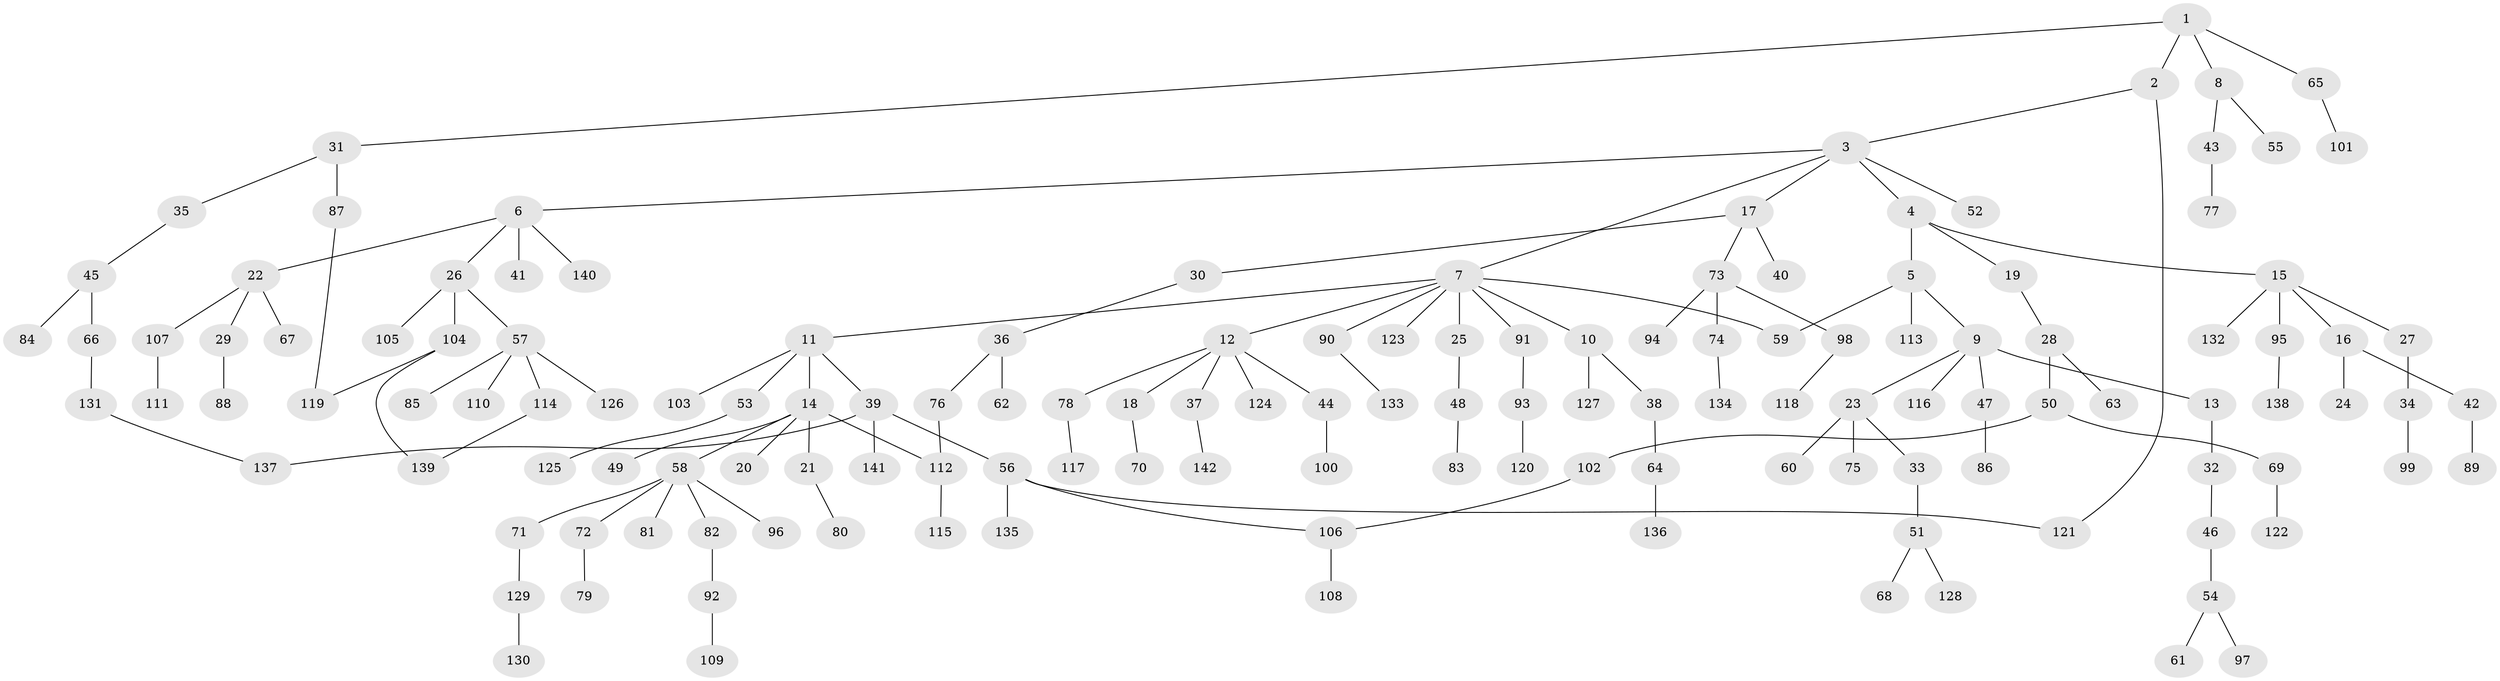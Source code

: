 // Generated by graph-tools (version 1.1) at 2025/25/03/09/25 03:25:29]
// undirected, 142 vertices, 148 edges
graph export_dot {
graph [start="1"]
  node [color=gray90,style=filled];
  1;
  2;
  3;
  4;
  5;
  6;
  7;
  8;
  9;
  10;
  11;
  12;
  13;
  14;
  15;
  16;
  17;
  18;
  19;
  20;
  21;
  22;
  23;
  24;
  25;
  26;
  27;
  28;
  29;
  30;
  31;
  32;
  33;
  34;
  35;
  36;
  37;
  38;
  39;
  40;
  41;
  42;
  43;
  44;
  45;
  46;
  47;
  48;
  49;
  50;
  51;
  52;
  53;
  54;
  55;
  56;
  57;
  58;
  59;
  60;
  61;
  62;
  63;
  64;
  65;
  66;
  67;
  68;
  69;
  70;
  71;
  72;
  73;
  74;
  75;
  76;
  77;
  78;
  79;
  80;
  81;
  82;
  83;
  84;
  85;
  86;
  87;
  88;
  89;
  90;
  91;
  92;
  93;
  94;
  95;
  96;
  97;
  98;
  99;
  100;
  101;
  102;
  103;
  104;
  105;
  106;
  107;
  108;
  109;
  110;
  111;
  112;
  113;
  114;
  115;
  116;
  117;
  118;
  119;
  120;
  121;
  122;
  123;
  124;
  125;
  126;
  127;
  128;
  129;
  130;
  131;
  132;
  133;
  134;
  135;
  136;
  137;
  138;
  139;
  140;
  141;
  142;
  1 -- 2;
  1 -- 8;
  1 -- 31;
  1 -- 65;
  2 -- 3;
  2 -- 121;
  3 -- 4;
  3 -- 6;
  3 -- 7;
  3 -- 17;
  3 -- 52;
  4 -- 5;
  4 -- 15;
  4 -- 19;
  5 -- 9;
  5 -- 59;
  5 -- 113;
  6 -- 22;
  6 -- 26;
  6 -- 41;
  6 -- 140;
  7 -- 10;
  7 -- 11;
  7 -- 12;
  7 -- 25;
  7 -- 90;
  7 -- 91;
  7 -- 123;
  7 -- 59;
  8 -- 43;
  8 -- 55;
  9 -- 13;
  9 -- 23;
  9 -- 47;
  9 -- 116;
  10 -- 38;
  10 -- 127;
  11 -- 14;
  11 -- 39;
  11 -- 53;
  11 -- 103;
  12 -- 18;
  12 -- 37;
  12 -- 44;
  12 -- 78;
  12 -- 124;
  13 -- 32;
  14 -- 20;
  14 -- 21;
  14 -- 49;
  14 -- 58;
  14 -- 112;
  15 -- 16;
  15 -- 27;
  15 -- 95;
  15 -- 132;
  16 -- 24;
  16 -- 42;
  17 -- 30;
  17 -- 40;
  17 -- 73;
  18 -- 70;
  19 -- 28;
  21 -- 80;
  22 -- 29;
  22 -- 67;
  22 -- 107;
  23 -- 33;
  23 -- 60;
  23 -- 75;
  25 -- 48;
  26 -- 57;
  26 -- 104;
  26 -- 105;
  27 -- 34;
  28 -- 50;
  28 -- 63;
  29 -- 88;
  30 -- 36;
  31 -- 35;
  31 -- 87;
  32 -- 46;
  33 -- 51;
  34 -- 99;
  35 -- 45;
  36 -- 62;
  36 -- 76;
  37 -- 142;
  38 -- 64;
  39 -- 56;
  39 -- 141;
  39 -- 137;
  42 -- 89;
  43 -- 77;
  44 -- 100;
  45 -- 66;
  45 -- 84;
  46 -- 54;
  47 -- 86;
  48 -- 83;
  50 -- 69;
  50 -- 102;
  51 -- 68;
  51 -- 128;
  53 -- 125;
  54 -- 61;
  54 -- 97;
  56 -- 135;
  56 -- 121;
  56 -- 106;
  57 -- 85;
  57 -- 110;
  57 -- 114;
  57 -- 126;
  58 -- 71;
  58 -- 72;
  58 -- 81;
  58 -- 82;
  58 -- 96;
  64 -- 136;
  65 -- 101;
  66 -- 131;
  69 -- 122;
  71 -- 129;
  72 -- 79;
  73 -- 74;
  73 -- 94;
  73 -- 98;
  74 -- 134;
  76 -- 112;
  78 -- 117;
  82 -- 92;
  87 -- 119;
  90 -- 133;
  91 -- 93;
  92 -- 109;
  93 -- 120;
  95 -- 138;
  98 -- 118;
  102 -- 106;
  104 -- 139;
  104 -- 119;
  106 -- 108;
  107 -- 111;
  112 -- 115;
  114 -- 139;
  129 -- 130;
  131 -- 137;
}
